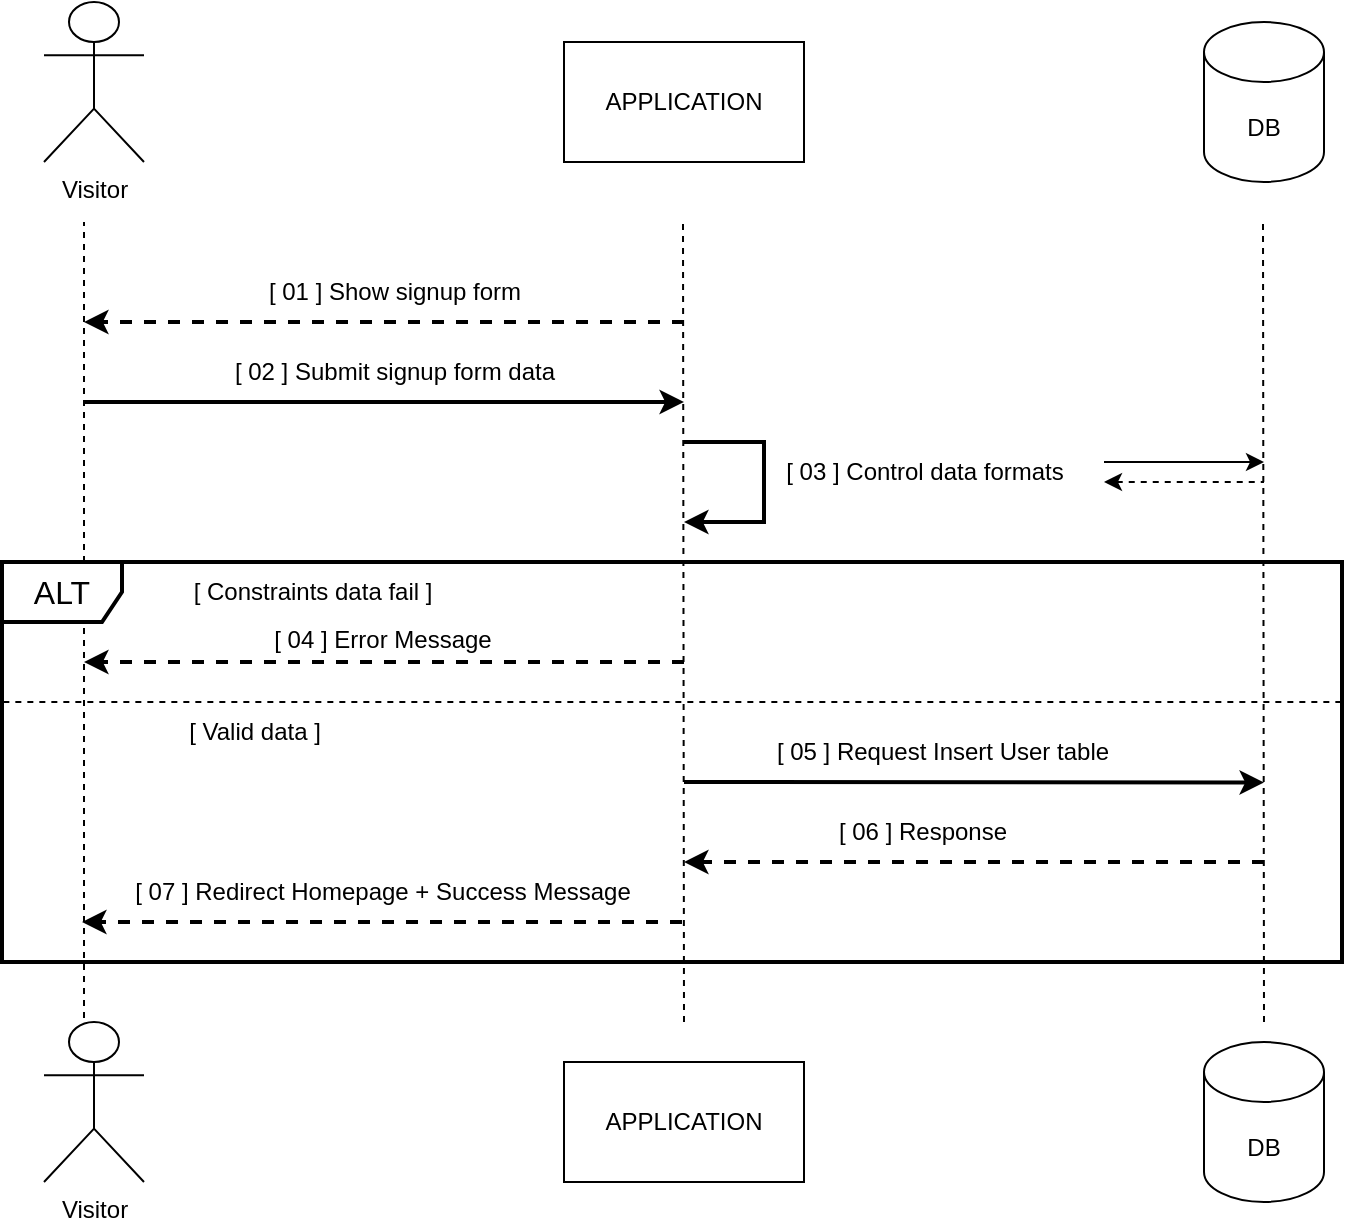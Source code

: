 <mxfile version="20.4.2" type="device"><diagram id="dEELACuF9RNGndt7hH7m" name="Page-1"><mxGraphModel dx="1422" dy="705" grid="1" gridSize="10" guides="1" tooltips="1" connect="1" arrows="1" fold="1" page="1" pageScale="1" pageWidth="827" pageHeight="1169" math="0" shadow="0"><root><mxCell id="0"/><mxCell id="1" parent="0"/><mxCell id="0jehI1DoNkhYzXVmSJ_P-1" value="Visitor" style="shape=umlActor;verticalLabelPosition=bottom;verticalAlign=top;html=1;outlineConnect=0;" parent="1" vertex="1"><mxGeometry x="100" y="80" width="50" height="80" as="geometry"/></mxCell><mxCell id="0jehI1DoNkhYzXVmSJ_P-2" value="APPLICATION" style="rounded=0;whiteSpace=wrap;html=1;" parent="1" vertex="1"><mxGeometry x="360" y="100" width="120" height="60" as="geometry"/></mxCell><mxCell id="0jehI1DoNkhYzXVmSJ_P-3" value="DB" style="shape=cylinder3;whiteSpace=wrap;html=1;boundedLbl=1;backgroundOutline=1;size=15;" parent="1" vertex="1"><mxGeometry x="680" y="90" width="60" height="80" as="geometry"/></mxCell><mxCell id="0jehI1DoNkhYzXVmSJ_P-4" value="" style="endArrow=none;dashed=1;html=1;rounded=0;" parent="1" edge="1"><mxGeometry width="50" height="50" relative="1" as="geometry"><mxPoint x="120" y="600" as="sourcePoint"/><mxPoint x="120" y="190" as="targetPoint"/></mxGeometry></mxCell><mxCell id="0jehI1DoNkhYzXVmSJ_P-5" value="" style="endArrow=none;dashed=1;html=1;rounded=0;" parent="1" edge="1"><mxGeometry width="50" height="50" relative="1" as="geometry"><mxPoint x="420" y="590" as="sourcePoint"/><mxPoint x="419.5" y="190" as="targetPoint"/></mxGeometry></mxCell><mxCell id="0jehI1DoNkhYzXVmSJ_P-6" value="" style="endArrow=none;dashed=1;html=1;rounded=0;" parent="1" edge="1"><mxGeometry width="50" height="50" relative="1" as="geometry"><mxPoint x="710" y="590" as="sourcePoint"/><mxPoint x="709.5" y="190" as="targetPoint"/></mxGeometry></mxCell><mxCell id="0jehI1DoNkhYzXVmSJ_P-7" value="Visitor" style="shape=umlActor;verticalLabelPosition=bottom;verticalAlign=top;html=1;outlineConnect=0;" parent="1" vertex="1"><mxGeometry x="100" y="590" width="50" height="80" as="geometry"/></mxCell><mxCell id="0jehI1DoNkhYzXVmSJ_P-8" value="APPLICATION" style="rounded=0;whiteSpace=wrap;html=1;" parent="1" vertex="1"><mxGeometry x="360" y="610" width="120" height="60" as="geometry"/></mxCell><mxCell id="0jehI1DoNkhYzXVmSJ_P-9" value="DB" style="shape=cylinder3;whiteSpace=wrap;html=1;boundedLbl=1;backgroundOutline=1;size=15;" parent="1" vertex="1"><mxGeometry x="680" y="600" width="60" height="80" as="geometry"/></mxCell><mxCell id="0jehI1DoNkhYzXVmSJ_P-10" value="" style="endArrow=classic;html=1;rounded=0;dashed=1;strokeWidth=2;" parent="1" edge="1"><mxGeometry width="50" height="50" relative="1" as="geometry"><mxPoint x="420" y="240" as="sourcePoint"/><mxPoint x="120" y="240" as="targetPoint"/></mxGeometry></mxCell><mxCell id="0jehI1DoNkhYzXVmSJ_P-11" value="[ 01 ] Show signup form" style="text;html=1;align=center;verticalAlign=middle;resizable=0;points=[];autosize=1;strokeColor=none;fillColor=none;" parent="1" vertex="1"><mxGeometry x="200" y="210" width="150" height="30" as="geometry"/></mxCell><mxCell id="0jehI1DoNkhYzXVmSJ_P-12" value="" style="endArrow=none;html=1;rounded=0;strokeWidth=2;endFill=0;startArrow=classic;startFill=1;" parent="1" edge="1"><mxGeometry width="50" height="50" relative="1" as="geometry"><mxPoint x="420" y="280" as="sourcePoint"/><mxPoint x="120" y="280" as="targetPoint"/></mxGeometry></mxCell><mxCell id="0jehI1DoNkhYzXVmSJ_P-13" value="[ 02 ] Submit signup form data" style="text;html=1;align=center;verticalAlign=middle;resizable=0;points=[];autosize=1;strokeColor=none;fillColor=none;" parent="1" vertex="1"><mxGeometry x="185" y="250" width="180" height="30" as="geometry"/></mxCell><mxCell id="0jehI1DoNkhYzXVmSJ_P-16" value="&lt;font style=&quot;font-size: 16px;&quot;&gt;ALT&lt;/font&gt;" style="shape=umlFrame;whiteSpace=wrap;html=1;strokeWidth=2;" parent="1" vertex="1"><mxGeometry x="79" y="360" width="670" height="200" as="geometry"/></mxCell><mxCell id="0jehI1DoNkhYzXVmSJ_P-26" value="" style="endArrow=classic;html=1;rounded=0;strokeWidth=2;endFill=1;startArrow=none;startFill=0;dashed=1;" parent="0jehI1DoNkhYzXVmSJ_P-16" edge="1"><mxGeometry width="50" height="50" relative="1" as="geometry"><mxPoint x="631" y="150.005" as="sourcePoint"/><mxPoint x="341" y="150.005" as="targetPoint"/></mxGeometry></mxCell><mxCell id="0jehI1DoNkhYzXVmSJ_P-17" value="[ Constraints data fail ]" style="text;html=1;align=center;verticalAlign=middle;resizable=0;points=[];autosize=1;strokeColor=none;fillColor=none;" parent="0jehI1DoNkhYzXVmSJ_P-16" vertex="1"><mxGeometry x="85" width="140" height="30" as="geometry"/></mxCell><mxCell id="0jehI1DoNkhYzXVmSJ_P-30" value="" style="endArrow=classic;html=1;rounded=0;dashed=1;strokeWidth=2;" parent="0jehI1DoNkhYzXVmSJ_P-16" edge="1"><mxGeometry width="50" height="50" relative="1" as="geometry"><mxPoint x="340" y="180" as="sourcePoint"/><mxPoint x="40" y="180" as="targetPoint"/></mxGeometry></mxCell><mxCell id="0jehI1DoNkhYzXVmSJ_P-31" value="[ 07 ] Redirect Homepage + Success Message" style="text;html=1;align=center;verticalAlign=middle;resizable=0;points=[];autosize=1;strokeColor=none;fillColor=none;" parent="0jehI1DoNkhYzXVmSJ_P-16" vertex="1"><mxGeometry x="55" y="150.001" width="270" height="30" as="geometry"/></mxCell><mxCell id="0jehI1DoNkhYzXVmSJ_P-23" value="[ 05 ] Request Insert User table" style="text;html=1;align=center;verticalAlign=middle;resizable=0;points=[];autosize=1;strokeColor=none;fillColor=none;" parent="0jehI1DoNkhYzXVmSJ_P-16" vertex="1"><mxGeometry x="375" y="80.0" width="190" height="30" as="geometry"/></mxCell><mxCell id="0jehI1DoNkhYzXVmSJ_P-22" value="" style="endArrow=none;html=1;rounded=0;strokeWidth=2;endFill=0;startArrow=classic;startFill=1;" parent="0jehI1DoNkhYzXVmSJ_P-16" edge="1"><mxGeometry width="50" height="50" relative="1" as="geometry"><mxPoint x="631" y="110.26" as="sourcePoint"/><mxPoint x="341" y="109.997" as="targetPoint"/></mxGeometry></mxCell><mxCell id="0jehI1DoNkhYzXVmSJ_P-27" value="[ 06 ] Response" style="text;html=1;align=center;verticalAlign=middle;resizable=0;points=[];autosize=1;strokeColor=none;fillColor=none;" parent="0jehI1DoNkhYzXVmSJ_P-16" vertex="1"><mxGeometry x="405" y="119.997" width="110" height="30" as="geometry"/></mxCell><mxCell id="0jehI1DoNkhYzXVmSJ_P-77" value="[ Valid data ]" style="text;html=1;align=center;verticalAlign=middle;resizable=0;points=[];autosize=1;strokeColor=none;fillColor=none;" parent="0jehI1DoNkhYzXVmSJ_P-16" vertex="1"><mxGeometry x="81" y="70.0" width="90" height="30" as="geometry"/></mxCell><mxCell id="0jehI1DoNkhYzXVmSJ_P-19" value="[ 04 ] Error Message" style="text;html=1;align=center;verticalAlign=middle;resizable=0;points=[];autosize=1;strokeColor=none;fillColor=none;" parent="0jehI1DoNkhYzXVmSJ_P-16" vertex="1"><mxGeometry x="125" y="24" width="130" height="30" as="geometry"/></mxCell><mxCell id="0jehI1DoNkhYzXVmSJ_P-18" value="" style="endArrow=classic;html=1;rounded=0;dashed=1;strokeWidth=2;" parent="1" edge="1"><mxGeometry width="50" height="50" relative="1" as="geometry"><mxPoint x="420" y="410" as="sourcePoint"/><mxPoint x="120" y="410" as="targetPoint"/></mxGeometry></mxCell><mxCell id="0jehI1DoNkhYzXVmSJ_P-20" value="" style="endArrow=none;dashed=1;html=1;strokeWidth=1;rounded=0;fontSize=16;exitX=0.001;exitY=0.35;exitDx=0;exitDy=0;exitPerimeter=0;entryX=1.001;entryY=0.35;entryDx=0;entryDy=0;entryPerimeter=0;" parent="1" source="0jehI1DoNkhYzXVmSJ_P-16" target="0jehI1DoNkhYzXVmSJ_P-16" edge="1"><mxGeometry width="50" height="50" relative="1" as="geometry"><mxPoint x="390" y="390" as="sourcePoint"/><mxPoint x="440" y="340" as="targetPoint"/></mxGeometry></mxCell><mxCell id="0jehI1DoNkhYzXVmSJ_P-39" value="" style="endArrow=none;html=1;rounded=0;strokeWidth=2;endFill=0;startArrow=classic;startFill=1;" parent="1" edge="1"><mxGeometry width="50" height="50" relative="1" as="geometry"><mxPoint x="420" y="340" as="sourcePoint"/><mxPoint x="420" y="300" as="targetPoint"/><Array as="points"><mxPoint x="460" y="340"/><mxPoint x="460" y="300"/></Array></mxGeometry></mxCell><mxCell id="0jehI1DoNkhYzXVmSJ_P-40" value="[ 03 ] Control data formats" style="text;html=1;align=center;verticalAlign=middle;resizable=0;points=[];autosize=1;strokeColor=none;fillColor=none;" parent="1" vertex="1"><mxGeometry x="460" y="300" width="160" height="30" as="geometry"/></mxCell><mxCell id="WW7UmZuiZVHfdFN3jgTI-1" value="" style="endArrow=classic;html=1;rounded=0;" edge="1" parent="1"><mxGeometry width="50" height="50" relative="1" as="geometry"><mxPoint x="630" y="310" as="sourcePoint"/><mxPoint x="710" y="310" as="targetPoint"/></mxGeometry></mxCell><mxCell id="WW7UmZuiZVHfdFN3jgTI-2" value="" style="endArrow=none;html=1;rounded=0;dashed=1;startArrow=classic;startFill=1;endFill=0;" edge="1" parent="1"><mxGeometry width="50" height="50" relative="1" as="geometry"><mxPoint x="630" y="320" as="sourcePoint"/><mxPoint x="710" y="320" as="targetPoint"/></mxGeometry></mxCell></root></mxGraphModel></diagram></mxfile>